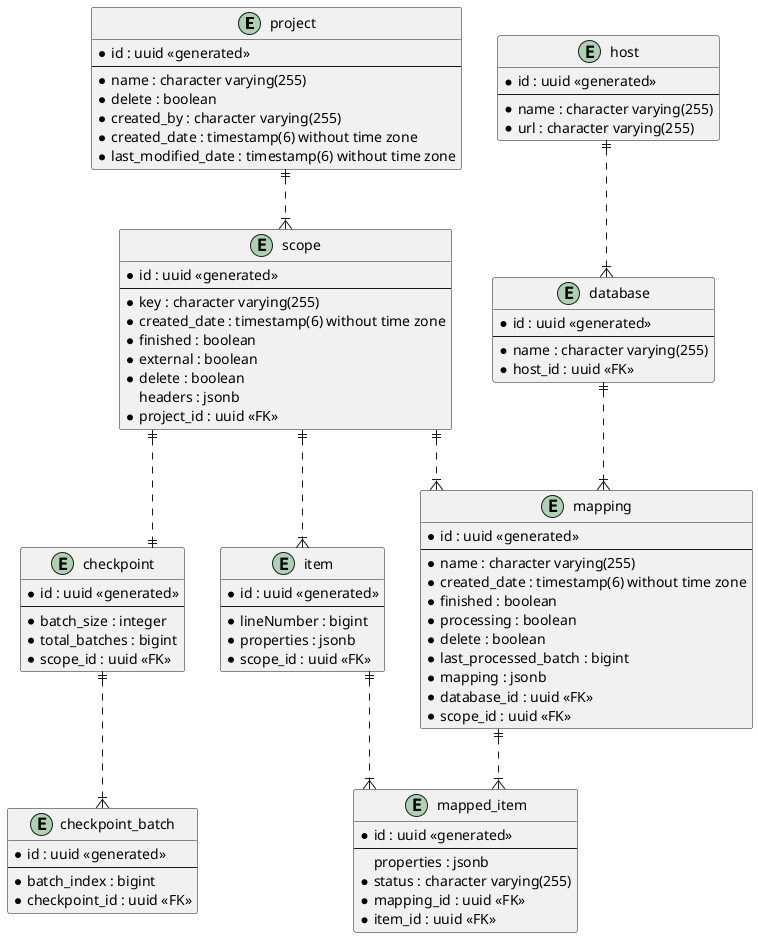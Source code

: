 @startuml
skinparam linetype ortho

entity project {
    * id : uuid <<generated>>
    --
    * name : character varying(255)
    * delete : boolean
    * created_by : character varying(255)
    * created_date : timestamp(6) without time zone
    * last_modified_date : timestamp(6) without time zone
}

entity scope {
    * id : uuid <<generated>>
    --
    * key : character varying(255)
    * created_date : timestamp(6) without time zone
    * finished : boolean
    * external : boolean
    * delete : boolean
    headers : jsonb
    * project_id : uuid <<FK>>
}

entity item {
    * id : uuid <<generated>>
    --
    * lineNumber : bigint
    * properties : jsonb
    * scope_id : uuid <<FK>>
}

entity checkpoint {
    * id : uuid <<generated>>
    --
    * batch_size : integer
    * total_batches : bigint
    * scope_id : uuid <<FK>>
}

entity checkpoint_batch {
    * id : uuid <<generated>>
    --
    * batch_index : bigint
    * checkpoint_id : uuid <<FK>>
}

entity host {
    * id : uuid <<generated>>
    --
    * name : character varying(255)
    * url : character varying(255)
}

entity mapping {
    * id : uuid <<generated>>
    --
    * name : character varying(255)
    * created_date : timestamp(6) without time zone
    * finished : boolean
    * processing : boolean
    * delete : boolean
    * last_processed_batch : bigint
    * mapping : jsonb
    * database_id : uuid <<FK>>
    * scope_id : uuid <<FK>>
}

entity database {
    * id : uuid <<generated>>
    --
    * name : character varying(255)
    * host_id : uuid <<FK>>
}

entity mapped_item {
    * id : uuid <<generated>>
    --
    properties : jsonb
    * status : character varying(255)
    * mapping_id : uuid <<FK>>
    * item_id : uuid <<FK>>
}

project ||..|{ scope
scope ||..|{ item

scope ||..|| checkpoint
checkpoint ||..|{ checkpoint_batch

database ||..|{ mapping
host ||..|{ database
scope ||..|{ mapping

item ||..|{ mapped_item
mapping ||..|{ mapped_item

@enduml